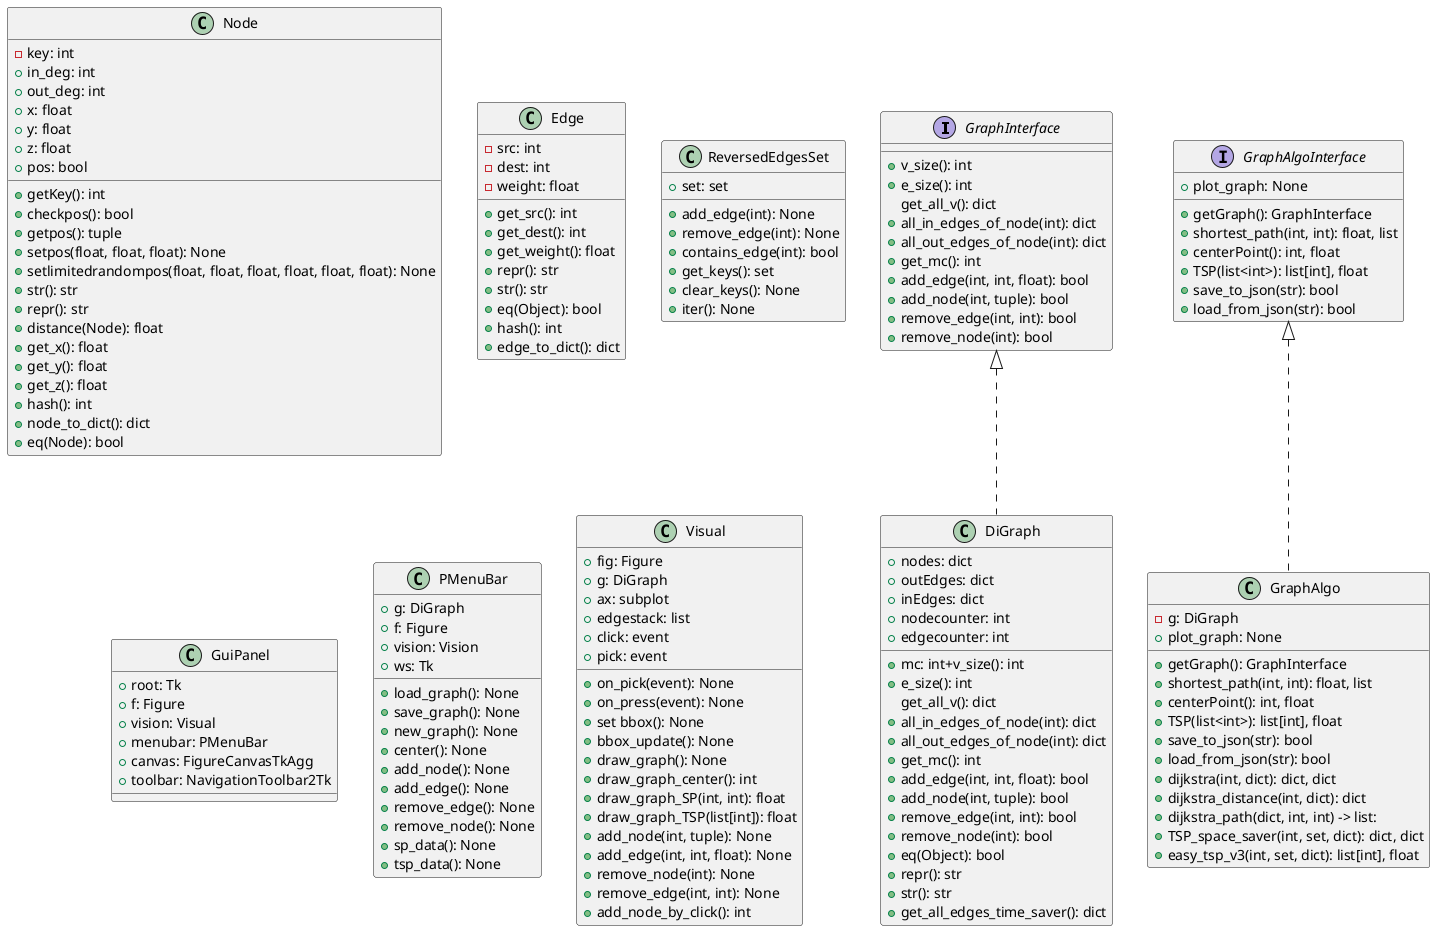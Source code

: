 @startuml

interface GraphInterface{
+v_size(): int
+e_size(): int
get_all_v(): dict
+all_in_edges_of_node(int): dict
+all_out_edges_of_node(int): dict
+get_mc(): int
+add_edge(int, int, float): bool
+add_node(int, tuple): bool
+remove_edge(int, int): bool
+remove_node(int): bool
}

interface GraphAlgoInterface{
+getGraph(): GraphInterface
+shortest_path(int, int): float, list
+centerPoint(): int, float
+TSP(list<int>): list[int], float
+plot_graph: None
+save_to_json(str): bool
+load_from_json(str): bool
}

class Node{
-key: int
+in_deg: int
+out_deg: int
+x: float
+y: float
+z: float
+pos: bool
+getKey(): int
+checkpos(): bool
+getpos(): tuple
+setpos(float, float, float): None
+setlimitedrandompos(float, float, float, float, float, float): None
+str(): str
+repr(): str
+distance(Node): float
+get_x(): float
+get_y(): float
+get_z(): float
+hash(): int
+node_to_dict(): dict
+eq(Node): bool
}

class Edge{
-src: int
-dest: int
-weight: float
+get_src(): int
+get_dest(): int
+get_weight(): float
+repr(): str
+str(): str
+eq(Object): bool
+hash(): int
+edge_to_dict(): dict
}

class ReversedEdgesSet{
+set: set
+add_edge(int): None
+remove_edge(int): None
+contains_edge(int): bool
+get_keys(): set
+clear_keys(): None
+iter(): None
}

class DiGraph implements GraphInterface{
+nodes: dict
+outEdges: dict
+inEdges: dict
+nodecounter: int
+edgecounter: int
+mc: int+v_size(): int
+e_size(): int
get_all_v(): dict
+all_in_edges_of_node(int): dict
+all_out_edges_of_node(int): dict
+get_mc(): int
+add_edge(int, int, float): bool
+add_node(int, tuple): bool
+remove_edge(int, int): bool
+remove_node(int): bool
+eq(Object): bool
+repr(): str
+str(): str
+get_all_edges_time_saver(): dict
}

class GraphAlgo implements GraphAlgoInterface{
-g: DiGraph
+getGraph(): GraphInterface
+shortest_path(int, int): float, list
+centerPoint(): int, float
+TSP(list<int>): list[int], float
+plot_graph: None
+save_to_json(str): bool
+load_from_json(str): bool
+dijkstra(int, dict): dict, dict
+dijkstra_distance(int, dict): dict
+dijkstra_path(dict, int, int) -> list:
+TSP_space_saver(int, set, dict): dict, dict
+easy_tsp_v3(int, set, dict): list[int], float
}

class GuiPanel{
+root: Tk
+f: Figure
+vision: Visual
+menubar: PMenuBar
+canvas: FigureCanvasTkAgg
+toolbar: NavigationToolbar2Tk
}

class PMenuBar{
+g: DiGraph
+f: Figure
+vision: Vision
+ws: Tk
+load_graph(): None
+save_graph(): None
+new_graph(): None
+center(): None
+add_node(): None
+add_edge(): None
+remove_edge(): None
+remove_node(): None
+sp_data(): None
+tsp_data(): None
}

class Visual{
+fig: Figure
+g: DiGraph
+ax: subplot
+edgestack: list
+click: event
+pick: event
+on_pick(event): None
+on_press(event): None
+set bbox(): None
+bbox_update(): None
+draw_graph(): None
+draw_graph_center(): int
+draw_graph_SP(int, int): float
+draw_graph_TSP(list[int]): float
+add_node(int, tuple): None
+add_edge(int, int, float): None
+remove_node(int): None
+remove_edge(int, int): None
+add_node_by_click(): int
}


@enduml